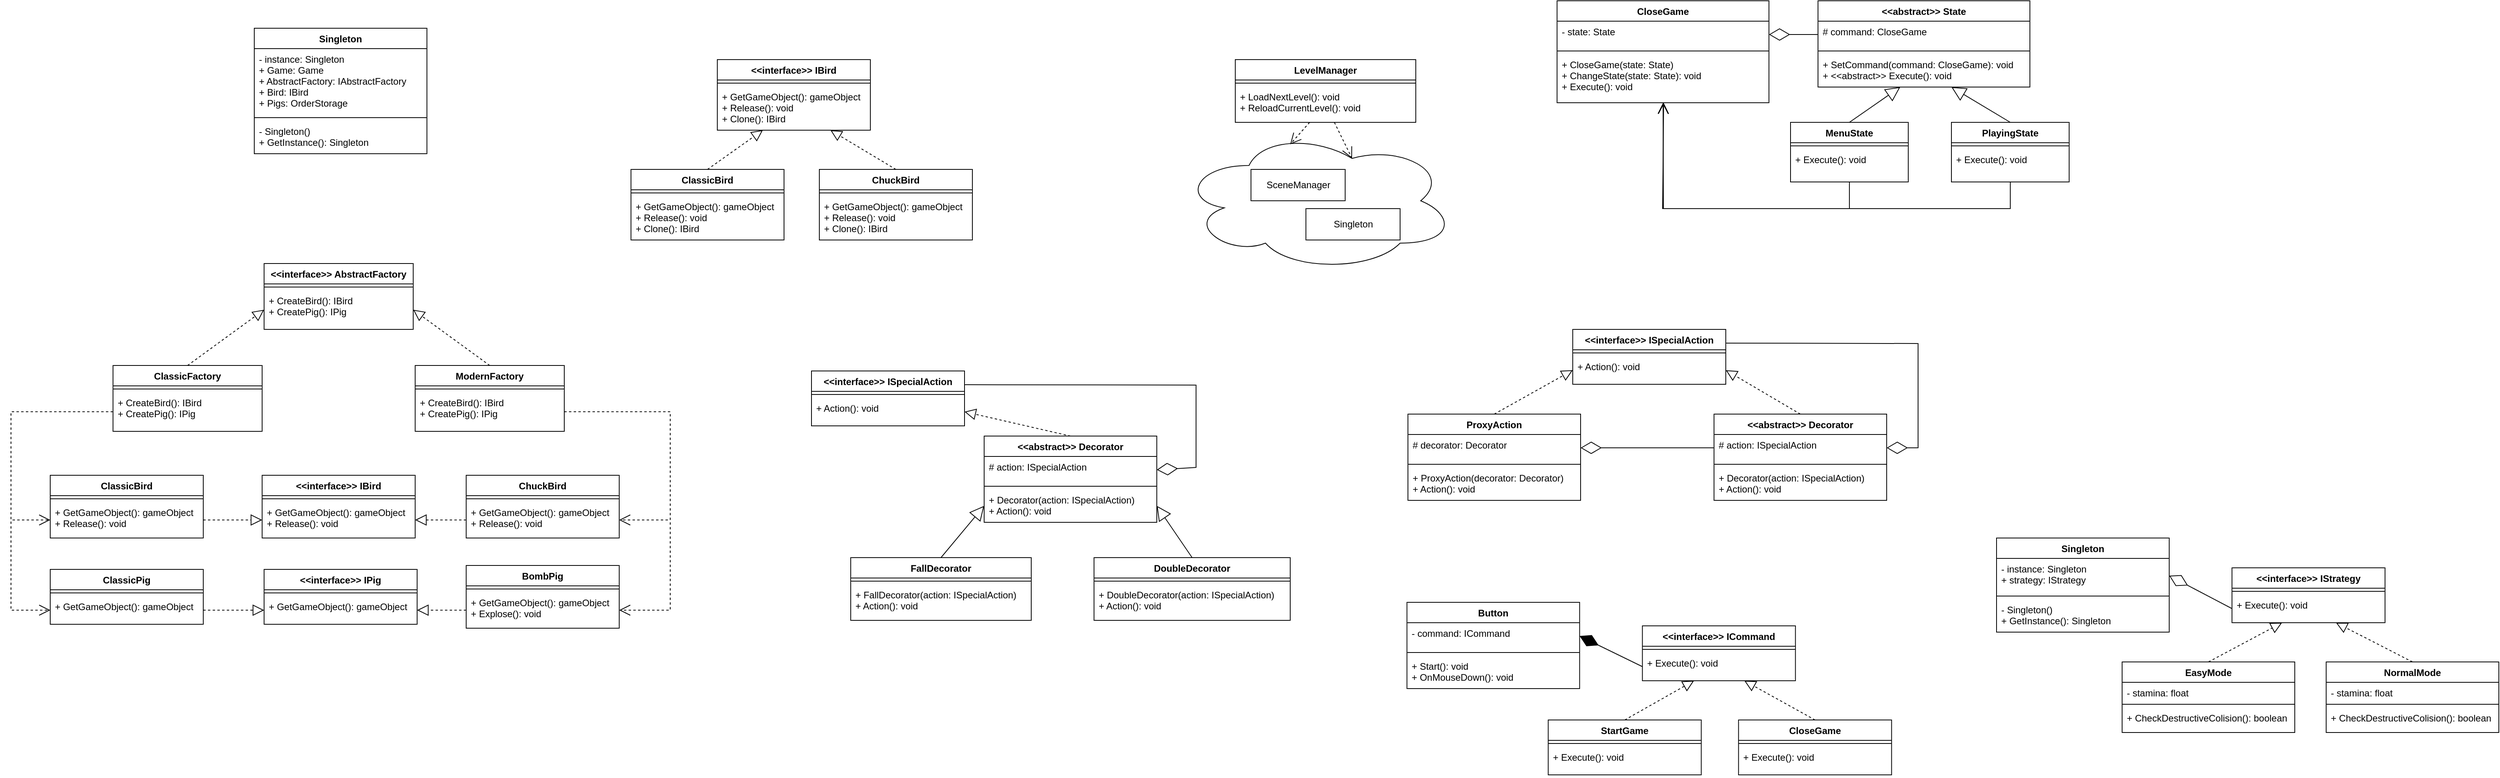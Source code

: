 <mxfile version="19.0.0" type="device"><diagram id="C5RBs43oDa-KdzZeNtuy" name="Page-1"><mxGraphModel dx="3195" dy="1368" grid="1" gridSize="10" guides="1" tooltips="1" connect="1" arrows="1" fold="1" page="1" pageScale="1" pageWidth="827" pageHeight="1169" math="0" shadow="0"><root><mxCell id="WIyWlLk6GJQsqaUBKTNV-0"/><mxCell id="WIyWlLk6GJQsqaUBKTNV-1" parent="WIyWlLk6GJQsqaUBKTNV-0"/><mxCell id="e4bwFc4hN6_mQSJtfJTB-5" value="" style="ellipse;shape=cloud;whiteSpace=wrap;html=1;" parent="WIyWlLk6GJQsqaUBKTNV-1" vertex="1"><mxGeometry x="1570" y="230" width="350" height="180" as="geometry"/></mxCell><mxCell id="VkGXVmBai1rgluY2hPTj-4" value="Singleton" style="swimlane;fontStyle=1;align=center;verticalAlign=top;childLayout=stackLayout;horizontal=1;startSize=26;horizontalStack=0;resizeParent=1;resizeParentMax=0;resizeLast=0;collapsible=1;marginBottom=0;" parent="WIyWlLk6GJQsqaUBKTNV-1" vertex="1"><mxGeometry x="390" y="100" width="220" height="160" as="geometry"/></mxCell><mxCell id="VkGXVmBai1rgluY2hPTj-5" value="- instance: Singleton&#10;+ Game: Game&#10;+ AbstractFactory: IAbstractFactory&#10;+ Bird: IBird&#10;+ Pigs: OrderStorage" style="text;strokeColor=none;fillColor=none;align=left;verticalAlign=top;spacingLeft=4;spacingRight=4;overflow=hidden;rotatable=0;points=[[0,0.5],[1,0.5]];portConstraint=eastwest;" parent="VkGXVmBai1rgluY2hPTj-4" vertex="1"><mxGeometry y="26" width="220" height="84" as="geometry"/></mxCell><mxCell id="VkGXVmBai1rgluY2hPTj-6" value="" style="line;strokeWidth=1;fillColor=none;align=left;verticalAlign=middle;spacingTop=-1;spacingLeft=3;spacingRight=3;rotatable=0;labelPosition=right;points=[];portConstraint=eastwest;" parent="VkGXVmBai1rgluY2hPTj-4" vertex="1"><mxGeometry y="110" width="220" height="8" as="geometry"/></mxCell><mxCell id="VkGXVmBai1rgluY2hPTj-7" value="- Singleton()&#10;+ GetInstance(): Singleton" style="text;strokeColor=none;fillColor=none;align=left;verticalAlign=top;spacingLeft=4;spacingRight=4;overflow=hidden;rotatable=0;points=[[0,0.5],[1,0.5]];portConstraint=eastwest;" parent="VkGXVmBai1rgluY2hPTj-4" vertex="1"><mxGeometry y="118" width="220" height="42" as="geometry"/></mxCell><mxCell id="VkGXVmBai1rgluY2hPTj-8" value="&lt;&lt;interface&gt;&gt; IBird" style="swimlane;fontStyle=1;align=center;verticalAlign=top;childLayout=stackLayout;horizontal=1;startSize=26;horizontalStack=0;resizeParent=1;resizeParentMax=0;resizeLast=0;collapsible=1;marginBottom=0;" parent="WIyWlLk6GJQsqaUBKTNV-1" vertex="1"><mxGeometry x="400" y="670" width="195" height="80" as="geometry"/></mxCell><mxCell id="VkGXVmBai1rgluY2hPTj-9" value="" style="line;strokeWidth=1;fillColor=none;align=left;verticalAlign=middle;spacingTop=-1;spacingLeft=3;spacingRight=3;rotatable=0;labelPosition=right;points=[];portConstraint=eastwest;" parent="VkGXVmBai1rgluY2hPTj-8" vertex="1"><mxGeometry y="26" width="195" height="8" as="geometry"/></mxCell><mxCell id="VkGXVmBai1rgluY2hPTj-10" value="+ GetGameObject(): gameObject&#10;+ Release(): void" style="text;strokeColor=none;fillColor=none;align=left;verticalAlign=top;spacingLeft=4;spacingRight=4;overflow=hidden;rotatable=0;points=[[0,0.5],[1,0.5]];portConstraint=eastwest;" parent="VkGXVmBai1rgluY2hPTj-8" vertex="1"><mxGeometry y="34" width="195" height="46" as="geometry"/></mxCell><mxCell id="VkGXVmBai1rgluY2hPTj-11" value="&lt;&lt;interface&gt;&gt; AbstractFactory" style="swimlane;fontStyle=1;align=center;verticalAlign=top;childLayout=stackLayout;horizontal=1;startSize=26;horizontalStack=0;resizeParent=1;resizeParentMax=0;resizeLast=0;collapsible=1;marginBottom=0;" parent="WIyWlLk6GJQsqaUBKTNV-1" vertex="1"><mxGeometry x="402.5" y="400" width="190" height="84" as="geometry"/></mxCell><mxCell id="VkGXVmBai1rgluY2hPTj-12" value="" style="line;strokeWidth=1;fillColor=none;align=left;verticalAlign=middle;spacingTop=-1;spacingLeft=3;spacingRight=3;rotatable=0;labelPosition=right;points=[];portConstraint=eastwest;" parent="VkGXVmBai1rgluY2hPTj-11" vertex="1"><mxGeometry y="26" width="190" height="8" as="geometry"/></mxCell><mxCell id="VkGXVmBai1rgluY2hPTj-13" value="+ CreateBird(): IBird&#10;+ CreatePig(): IPig" style="text;strokeColor=none;fillColor=none;align=left;verticalAlign=top;spacingLeft=4;spacingRight=4;overflow=hidden;rotatable=0;points=[[0,0.5],[1,0.5]];portConstraint=eastwest;" parent="VkGXVmBai1rgluY2hPTj-11" vertex="1"><mxGeometry y="34" width="190" height="50" as="geometry"/></mxCell><mxCell id="VkGXVmBai1rgluY2hPTj-14" value="ClassicFactory" style="swimlane;fontStyle=1;align=center;verticalAlign=top;childLayout=stackLayout;horizontal=1;startSize=26;horizontalStack=0;resizeParent=1;resizeParentMax=0;resizeLast=0;collapsible=1;marginBottom=0;" parent="WIyWlLk6GJQsqaUBKTNV-1" vertex="1"><mxGeometry x="210" y="530" width="190" height="84" as="geometry"/></mxCell><mxCell id="VkGXVmBai1rgluY2hPTj-15" value="" style="line;strokeWidth=1;fillColor=none;align=left;verticalAlign=middle;spacingTop=-1;spacingLeft=3;spacingRight=3;rotatable=0;labelPosition=right;points=[];portConstraint=eastwest;" parent="VkGXVmBai1rgluY2hPTj-14" vertex="1"><mxGeometry y="26" width="190" height="8" as="geometry"/></mxCell><mxCell id="VkGXVmBai1rgluY2hPTj-16" value="+ CreateBird(): IBird&#10;+ CreatePig(): IPig" style="text;strokeColor=none;fillColor=none;align=left;verticalAlign=top;spacingLeft=4;spacingRight=4;overflow=hidden;rotatable=0;points=[[0,0.5],[1,0.5]];portConstraint=eastwest;" parent="VkGXVmBai1rgluY2hPTj-14" vertex="1"><mxGeometry y="34" width="190" height="50" as="geometry"/></mxCell><mxCell id="VkGXVmBai1rgluY2hPTj-17" value="ModernFactory" style="swimlane;fontStyle=1;align=center;verticalAlign=top;childLayout=stackLayout;horizontal=1;startSize=26;horizontalStack=0;resizeParent=1;resizeParentMax=0;resizeLast=0;collapsible=1;marginBottom=0;" parent="WIyWlLk6GJQsqaUBKTNV-1" vertex="1"><mxGeometry x="595" y="530" width="190" height="84" as="geometry"/></mxCell><mxCell id="VkGXVmBai1rgluY2hPTj-18" value="" style="line;strokeWidth=1;fillColor=none;align=left;verticalAlign=middle;spacingTop=-1;spacingLeft=3;spacingRight=3;rotatable=0;labelPosition=right;points=[];portConstraint=eastwest;" parent="VkGXVmBai1rgluY2hPTj-17" vertex="1"><mxGeometry y="26" width="190" height="8" as="geometry"/></mxCell><mxCell id="VkGXVmBai1rgluY2hPTj-19" value="+ CreateBird(): IBird&#10;+ CreatePig(): IPig" style="text;strokeColor=none;fillColor=none;align=left;verticalAlign=top;spacingLeft=4;spacingRight=4;overflow=hidden;rotatable=0;points=[[0,0.5],[1,0.5]];portConstraint=eastwest;" parent="VkGXVmBai1rgluY2hPTj-17" vertex="1"><mxGeometry y="34" width="190" height="50" as="geometry"/></mxCell><mxCell id="VkGXVmBai1rgluY2hPTj-20" value="" style="endArrow=block;dashed=1;endFill=0;endSize=12;html=1;rounded=0;exitX=0.5;exitY=0;exitDx=0;exitDy=0;entryX=0;entryY=0.5;entryDx=0;entryDy=0;" parent="WIyWlLk6GJQsqaUBKTNV-1" source="VkGXVmBai1rgluY2hPTj-14" target="VkGXVmBai1rgluY2hPTj-13" edge="1"><mxGeometry width="160" relative="1" as="geometry"><mxPoint x="260" y="500" as="sourcePoint"/><mxPoint x="390" y="470" as="targetPoint"/></mxGeometry></mxCell><mxCell id="VkGXVmBai1rgluY2hPTj-21" value="" style="endArrow=block;dashed=1;endFill=0;endSize=12;html=1;rounded=0;exitX=0.5;exitY=0;exitDx=0;exitDy=0;entryX=1;entryY=0.5;entryDx=0;entryDy=0;" parent="WIyWlLk6GJQsqaUBKTNV-1" source="VkGXVmBai1rgluY2hPTj-17" target="VkGXVmBai1rgluY2hPTj-13" edge="1"><mxGeometry width="160" relative="1" as="geometry"><mxPoint x="595" y="491.0" as="sourcePoint"/><mxPoint x="610" y="450" as="targetPoint"/></mxGeometry></mxCell><mxCell id="VkGXVmBai1rgluY2hPTj-22" value="&lt;&lt;interface&gt;&gt; IPig" style="swimlane;fontStyle=1;align=center;verticalAlign=top;childLayout=stackLayout;horizontal=1;startSize=26;horizontalStack=0;resizeParent=1;resizeParentMax=0;resizeLast=0;collapsible=1;marginBottom=0;" parent="WIyWlLk6GJQsqaUBKTNV-1" vertex="1"><mxGeometry x="402.5" y="790" width="195" height="70" as="geometry"/></mxCell><mxCell id="VkGXVmBai1rgluY2hPTj-23" value="" style="line;strokeWidth=1;fillColor=none;align=left;verticalAlign=middle;spacingTop=-1;spacingLeft=3;spacingRight=3;rotatable=0;labelPosition=right;points=[];portConstraint=eastwest;" parent="VkGXVmBai1rgluY2hPTj-22" vertex="1"><mxGeometry y="26" width="195" height="8" as="geometry"/></mxCell><mxCell id="VkGXVmBai1rgluY2hPTj-24" value="+ GetGameObject(): gameObject" style="text;strokeColor=none;fillColor=none;align=left;verticalAlign=top;spacingLeft=4;spacingRight=4;overflow=hidden;rotatable=0;points=[[0,0.5],[1,0.5]];portConstraint=eastwest;" parent="VkGXVmBai1rgluY2hPTj-22" vertex="1"><mxGeometry y="34" width="195" height="36" as="geometry"/></mxCell><mxCell id="VkGXVmBai1rgluY2hPTj-25" value="ClassicBird" style="swimlane;fontStyle=1;align=center;verticalAlign=top;childLayout=stackLayout;horizontal=1;startSize=26;horizontalStack=0;resizeParent=1;resizeParentMax=0;resizeLast=0;collapsible=1;marginBottom=0;" parent="WIyWlLk6GJQsqaUBKTNV-1" vertex="1"><mxGeometry x="130" y="670" width="195" height="80" as="geometry"/></mxCell><mxCell id="VkGXVmBai1rgluY2hPTj-26" value="" style="line;strokeWidth=1;fillColor=none;align=left;verticalAlign=middle;spacingTop=-1;spacingLeft=3;spacingRight=3;rotatable=0;labelPosition=right;points=[];portConstraint=eastwest;" parent="VkGXVmBai1rgluY2hPTj-25" vertex="1"><mxGeometry y="26" width="195" height="8" as="geometry"/></mxCell><mxCell id="VkGXVmBai1rgluY2hPTj-27" value="+ GetGameObject(): gameObject&#10;+ Release(): void" style="text;strokeColor=none;fillColor=none;align=left;verticalAlign=top;spacingLeft=4;spacingRight=4;overflow=hidden;rotatable=0;points=[[0,0.5],[1,0.5]];portConstraint=eastwest;" parent="VkGXVmBai1rgluY2hPTj-25" vertex="1"><mxGeometry y="34" width="195" height="46" as="geometry"/></mxCell><mxCell id="VkGXVmBai1rgluY2hPTj-28" value="ChuckBird" style="swimlane;fontStyle=1;align=center;verticalAlign=top;childLayout=stackLayout;horizontal=1;startSize=26;horizontalStack=0;resizeParent=1;resizeParentMax=0;resizeLast=0;collapsible=1;marginBottom=0;" parent="WIyWlLk6GJQsqaUBKTNV-1" vertex="1"><mxGeometry x="660" y="670" width="195" height="80" as="geometry"/></mxCell><mxCell id="VkGXVmBai1rgluY2hPTj-29" value="" style="line;strokeWidth=1;fillColor=none;align=left;verticalAlign=middle;spacingTop=-1;spacingLeft=3;spacingRight=3;rotatable=0;labelPosition=right;points=[];portConstraint=eastwest;" parent="VkGXVmBai1rgluY2hPTj-28" vertex="1"><mxGeometry y="26" width="195" height="8" as="geometry"/></mxCell><mxCell id="VkGXVmBai1rgluY2hPTj-30" value="+ GetGameObject(): gameObject&#10;+ Release(): void" style="text;strokeColor=none;fillColor=none;align=left;verticalAlign=top;spacingLeft=4;spacingRight=4;overflow=hidden;rotatable=0;points=[[0,0.5],[1,0.5]];portConstraint=eastwest;" parent="VkGXVmBai1rgluY2hPTj-28" vertex="1"><mxGeometry y="34" width="195" height="46" as="geometry"/></mxCell><mxCell id="VkGXVmBai1rgluY2hPTj-31" value="" style="endArrow=block;dashed=1;endFill=0;endSize=12;html=1;rounded=0;exitX=1;exitY=0.5;exitDx=0;exitDy=0;entryX=0;entryY=0.5;entryDx=0;entryDy=0;" parent="WIyWlLk6GJQsqaUBKTNV-1" source="VkGXVmBai1rgluY2hPTj-27" target="VkGXVmBai1rgluY2hPTj-10" edge="1"><mxGeometry width="160" relative="1" as="geometry"><mxPoint x="240" y="850.5" as="sourcePoint"/><mxPoint x="337.5" y="779.5" as="targetPoint"/></mxGeometry></mxCell><mxCell id="VkGXVmBai1rgluY2hPTj-32" value="" style="endArrow=block;dashed=1;endFill=0;endSize=12;html=1;rounded=0;exitX=0;exitY=0.5;exitDx=0;exitDy=0;entryX=1;entryY=0.5;entryDx=0;entryDy=0;" parent="WIyWlLk6GJQsqaUBKTNV-1" source="VkGXVmBai1rgluY2hPTj-30" target="VkGXVmBai1rgluY2hPTj-10" edge="1"><mxGeometry width="160" relative="1" as="geometry"><mxPoint x="610" y="780" as="sourcePoint"/><mxPoint x="610" y="727" as="targetPoint"/></mxGeometry></mxCell><mxCell id="VkGXVmBai1rgluY2hPTj-33" value="ClassicPig" style="swimlane;fontStyle=1;align=center;verticalAlign=top;childLayout=stackLayout;horizontal=1;startSize=26;horizontalStack=0;resizeParent=1;resizeParentMax=0;resizeLast=0;collapsible=1;marginBottom=0;" parent="WIyWlLk6GJQsqaUBKTNV-1" vertex="1"><mxGeometry x="130" y="790" width="195" height="70" as="geometry"/></mxCell><mxCell id="VkGXVmBai1rgluY2hPTj-34" value="" style="line;strokeWidth=1;fillColor=none;align=left;verticalAlign=middle;spacingTop=-1;spacingLeft=3;spacingRight=3;rotatable=0;labelPosition=right;points=[];portConstraint=eastwest;" parent="VkGXVmBai1rgluY2hPTj-33" vertex="1"><mxGeometry y="26" width="195" height="8" as="geometry"/></mxCell><mxCell id="VkGXVmBai1rgluY2hPTj-35" value="+ GetGameObject(): gameObject" style="text;strokeColor=none;fillColor=none;align=left;verticalAlign=top;spacingLeft=4;spacingRight=4;overflow=hidden;rotatable=0;points=[[0,0.5],[1,0.5]];portConstraint=eastwest;" parent="VkGXVmBai1rgluY2hPTj-33" vertex="1"><mxGeometry y="34" width="195" height="36" as="geometry"/></mxCell><mxCell id="VkGXVmBai1rgluY2hPTj-36" value="" style="endArrow=block;dashed=1;endFill=0;endSize=12;html=1;rounded=0;exitX=1;exitY=0.5;exitDx=0;exitDy=0;entryX=0;entryY=0.5;entryDx=0;entryDy=0;" parent="WIyWlLk6GJQsqaUBKTNV-1" source="VkGXVmBai1rgluY2hPTj-35" target="VkGXVmBai1rgluY2hPTj-24" edge="1"><mxGeometry width="160" relative="1" as="geometry"><mxPoint x="242.5" y="960.5" as="sourcePoint"/><mxPoint x="370" y="860" as="targetPoint"/></mxGeometry></mxCell><mxCell id="VkGXVmBai1rgluY2hPTj-37" value="BombPig" style="swimlane;fontStyle=1;align=center;verticalAlign=top;childLayout=stackLayout;horizontal=1;startSize=26;horizontalStack=0;resizeParent=1;resizeParentMax=0;resizeLast=0;collapsible=1;marginBottom=0;" parent="WIyWlLk6GJQsqaUBKTNV-1" vertex="1"><mxGeometry x="660" y="785" width="195" height="80" as="geometry"/></mxCell><mxCell id="VkGXVmBai1rgluY2hPTj-38" value="" style="line;strokeWidth=1;fillColor=none;align=left;verticalAlign=middle;spacingTop=-1;spacingLeft=3;spacingRight=3;rotatable=0;labelPosition=right;points=[];portConstraint=eastwest;" parent="VkGXVmBai1rgluY2hPTj-37" vertex="1"><mxGeometry y="26" width="195" height="8" as="geometry"/></mxCell><mxCell id="VkGXVmBai1rgluY2hPTj-39" value="+ GetGameObject(): gameObject&#10;+ Explose(): void" style="text;strokeColor=none;fillColor=none;align=left;verticalAlign=top;spacingLeft=4;spacingRight=4;overflow=hidden;rotatable=0;points=[[0,0.5],[1,0.5]];portConstraint=eastwest;" parent="VkGXVmBai1rgluY2hPTj-37" vertex="1"><mxGeometry y="34" width="195" height="46" as="geometry"/></mxCell><mxCell id="VkGXVmBai1rgluY2hPTj-40" value="" style="endArrow=block;dashed=1;endFill=0;endSize=12;html=1;rounded=0;exitX=0;exitY=0.5;exitDx=0;exitDy=0;entryX=1;entryY=0.5;entryDx=0;entryDy=0;" parent="WIyWlLk6GJQsqaUBKTNV-1" source="VkGXVmBai1rgluY2hPTj-39" target="VkGXVmBai1rgluY2hPTj-24" edge="1"><mxGeometry width="160" relative="1" as="geometry"><mxPoint x="612.5" y="890" as="sourcePoint"/><mxPoint x="620" y="860" as="targetPoint"/></mxGeometry></mxCell><mxCell id="VkGXVmBai1rgluY2hPTj-42" value="" style="endArrow=open;endSize=12;dashed=1;html=1;rounded=0;exitX=0;exitY=0.5;exitDx=0;exitDy=0;entryX=0;entryY=0.5;entryDx=0;entryDy=0;" parent="WIyWlLk6GJQsqaUBKTNV-1" source="VkGXVmBai1rgluY2hPTj-16" target="VkGXVmBai1rgluY2hPTj-27" edge="1"><mxGeometry width="160" relative="1" as="geometry"><mxPoint x="110" y="550" as="sourcePoint"/><mxPoint x="80" y="700" as="targetPoint"/><Array as="points"><mxPoint x="80" y="589"/><mxPoint x="80" y="727"/></Array></mxGeometry></mxCell><mxCell id="VkGXVmBai1rgluY2hPTj-47" value="" style="endArrow=open;endSize=12;dashed=1;html=1;rounded=0;exitX=0;exitY=0.5;exitDx=0;exitDy=0;entryX=0;entryY=0.5;entryDx=0;entryDy=0;" parent="WIyWlLk6GJQsqaUBKTNV-1" source="VkGXVmBai1rgluY2hPTj-16" target="VkGXVmBai1rgluY2hPTj-35" edge="1"><mxGeometry width="160" relative="1" as="geometry"><mxPoint x="180" y="580" as="sourcePoint"/><mxPoint x="100" y="718" as="targetPoint"/><Array as="points"><mxPoint x="80" y="589"/><mxPoint x="80" y="842"/></Array></mxGeometry></mxCell><mxCell id="VkGXVmBai1rgluY2hPTj-48" value="" style="endArrow=open;endSize=12;dashed=1;html=1;rounded=0;entryX=1;entryY=0.5;entryDx=0;entryDy=0;exitX=1;exitY=0.5;exitDx=0;exitDy=0;" parent="WIyWlLk6GJQsqaUBKTNV-1" source="VkGXVmBai1rgluY2hPTj-19" target="VkGXVmBai1rgluY2hPTj-30" edge="1"><mxGeometry width="160" relative="1" as="geometry"><mxPoint x="820" y="600" as="sourcePoint"/><mxPoint x="980" y="688" as="targetPoint"/><Array as="points"><mxPoint x="920" y="589"/><mxPoint x="920" y="727"/></Array></mxGeometry></mxCell><mxCell id="VkGXVmBai1rgluY2hPTj-49" value="" style="endArrow=open;endSize=12;dashed=1;html=1;rounded=0;exitX=1;exitY=0.5;exitDx=0;exitDy=0;entryX=1;entryY=0.5;entryDx=0;entryDy=0;" parent="WIyWlLk6GJQsqaUBKTNV-1" source="VkGXVmBai1rgluY2hPTj-19" target="VkGXVmBai1rgluY2hPTj-39" edge="1"><mxGeometry width="160" relative="1" as="geometry"><mxPoint x="1060" y="550" as="sourcePoint"/><mxPoint x="980" y="803" as="targetPoint"/><Array as="points"><mxPoint x="920" y="589"/><mxPoint x="920" y="842"/></Array></mxGeometry></mxCell><mxCell id="VkGXVmBai1rgluY2hPTj-54" value="&lt;&lt;interface&gt;&gt; IBird" style="swimlane;fontStyle=1;align=center;verticalAlign=top;childLayout=stackLayout;horizontal=1;startSize=26;horizontalStack=0;resizeParent=1;resizeParentMax=0;resizeLast=0;collapsible=1;marginBottom=0;" parent="WIyWlLk6GJQsqaUBKTNV-1" vertex="1"><mxGeometry x="980" y="140" width="195" height="90" as="geometry"/></mxCell><mxCell id="VkGXVmBai1rgluY2hPTj-55" value="" style="line;strokeWidth=1;fillColor=none;align=left;verticalAlign=middle;spacingTop=-1;spacingLeft=3;spacingRight=3;rotatable=0;labelPosition=right;points=[];portConstraint=eastwest;" parent="VkGXVmBai1rgluY2hPTj-54" vertex="1"><mxGeometry y="26" width="195" height="8" as="geometry"/></mxCell><mxCell id="VkGXVmBai1rgluY2hPTj-56" value="+ GetGameObject(): gameObject&#10;+ Release(): void&#10;+ Clone(): IBird" style="text;strokeColor=none;fillColor=none;align=left;verticalAlign=top;spacingLeft=4;spacingRight=4;overflow=hidden;rotatable=0;points=[[0,0.5],[1,0.5]];portConstraint=eastwest;" parent="VkGXVmBai1rgluY2hPTj-54" vertex="1"><mxGeometry y="34" width="195" height="56" as="geometry"/></mxCell><mxCell id="VkGXVmBai1rgluY2hPTj-57" value="ClassicBird" style="swimlane;fontStyle=1;align=center;verticalAlign=top;childLayout=stackLayout;horizontal=1;startSize=26;horizontalStack=0;resizeParent=1;resizeParentMax=0;resizeLast=0;collapsible=1;marginBottom=0;" parent="WIyWlLk6GJQsqaUBKTNV-1" vertex="1"><mxGeometry x="870" y="280" width="195" height="90" as="geometry"/></mxCell><mxCell id="VkGXVmBai1rgluY2hPTj-58" value="" style="line;strokeWidth=1;fillColor=none;align=left;verticalAlign=middle;spacingTop=-1;spacingLeft=3;spacingRight=3;rotatable=0;labelPosition=right;points=[];portConstraint=eastwest;" parent="VkGXVmBai1rgluY2hPTj-57" vertex="1"><mxGeometry y="26" width="195" height="8" as="geometry"/></mxCell><mxCell id="VkGXVmBai1rgluY2hPTj-59" value="+ GetGameObject(): gameObject&#10;+ Release(): void&#10;+ Clone(): IBird" style="text;strokeColor=none;fillColor=none;align=left;verticalAlign=top;spacingLeft=4;spacingRight=4;overflow=hidden;rotatable=0;points=[[0,0.5],[1,0.5]];portConstraint=eastwest;" parent="VkGXVmBai1rgluY2hPTj-57" vertex="1"><mxGeometry y="34" width="195" height="56" as="geometry"/></mxCell><mxCell id="VkGXVmBai1rgluY2hPTj-60" value="ChuckBird" style="swimlane;fontStyle=1;align=center;verticalAlign=top;childLayout=stackLayout;horizontal=1;startSize=26;horizontalStack=0;resizeParent=1;resizeParentMax=0;resizeLast=0;collapsible=1;marginBottom=0;" parent="WIyWlLk6GJQsqaUBKTNV-1" vertex="1"><mxGeometry x="1110" y="280" width="195" height="90" as="geometry"><mxRectangle x="1110" y="280" width="90" height="26" as="alternateBounds"/></mxGeometry></mxCell><mxCell id="VkGXVmBai1rgluY2hPTj-61" value="" style="line;strokeWidth=1;fillColor=none;align=left;verticalAlign=middle;spacingTop=-1;spacingLeft=3;spacingRight=3;rotatable=0;labelPosition=right;points=[];portConstraint=eastwest;" parent="VkGXVmBai1rgluY2hPTj-60" vertex="1"><mxGeometry y="26" width="195" height="8" as="geometry"/></mxCell><mxCell id="VkGXVmBai1rgluY2hPTj-62" value="+ GetGameObject(): gameObject&#10;+ Release(): void&#10;+ Clone(): IBird" style="text;strokeColor=none;fillColor=none;align=left;verticalAlign=top;spacingLeft=4;spacingRight=4;overflow=hidden;rotatable=0;points=[[0,0.5],[1,0.5]];portConstraint=eastwest;" parent="VkGXVmBai1rgluY2hPTj-60" vertex="1"><mxGeometry y="34" width="195" height="56" as="geometry"/></mxCell><mxCell id="VkGXVmBai1rgluY2hPTj-63" value="" style="endArrow=block;dashed=1;endFill=0;endSize=12;html=1;rounded=0;exitX=0.5;exitY=0;exitDx=0;exitDy=0;" parent="WIyWlLk6GJQsqaUBKTNV-1" source="VkGXVmBai1rgluY2hPTj-57" target="VkGXVmBai1rgluY2hPTj-56" edge="1"><mxGeometry width="160" relative="1" as="geometry"><mxPoint x="890" y="210" as="sourcePoint"/><mxPoint x="965" y="210" as="targetPoint"/></mxGeometry></mxCell><mxCell id="VkGXVmBai1rgluY2hPTj-64" value="" style="endArrow=block;dashed=1;endFill=0;endSize=12;html=1;rounded=0;exitX=0.5;exitY=0;exitDx=0;exitDy=0;" parent="WIyWlLk6GJQsqaUBKTNV-1" source="VkGXVmBai1rgluY2hPTj-60" target="VkGXVmBai1rgluY2hPTj-56" edge="1"><mxGeometry width="160" relative="1" as="geometry"><mxPoint x="977.5" y="290" as="sourcePoint"/><mxPoint x="1048.013" y="240" as="targetPoint"/></mxGeometry></mxCell><mxCell id="u2kGMk0wIbg9jxE4iEu6-6" value="&lt;&lt;abstract&gt;&gt; Decorator" style="swimlane;fontStyle=1;align=center;verticalAlign=top;childLayout=stackLayout;horizontal=1;startSize=26;horizontalStack=0;resizeParent=1;resizeParentMax=0;resizeLast=0;collapsible=1;marginBottom=0;" parent="WIyWlLk6GJQsqaUBKTNV-1" vertex="1"><mxGeometry x="1320" y="620" width="220" height="110" as="geometry"/></mxCell><mxCell id="u2kGMk0wIbg9jxE4iEu6-7" value="# action: ISpecialAction" style="text;strokeColor=none;fillColor=none;align=left;verticalAlign=top;spacingLeft=4;spacingRight=4;overflow=hidden;rotatable=0;points=[[0,0.5],[1,0.5]];portConstraint=eastwest;" parent="u2kGMk0wIbg9jxE4iEu6-6" vertex="1"><mxGeometry y="26" width="220" height="34" as="geometry"/></mxCell><mxCell id="u2kGMk0wIbg9jxE4iEu6-8" value="" style="line;strokeWidth=1;fillColor=none;align=left;verticalAlign=middle;spacingTop=-1;spacingLeft=3;spacingRight=3;rotatable=0;labelPosition=right;points=[];portConstraint=eastwest;" parent="u2kGMk0wIbg9jxE4iEu6-6" vertex="1"><mxGeometry y="60" width="220" height="8" as="geometry"/></mxCell><mxCell id="u2kGMk0wIbg9jxE4iEu6-9" value="+ Decorator(action: ISpecialAction)&#10;+ Action(): void" style="text;strokeColor=none;fillColor=none;align=left;verticalAlign=top;spacingLeft=4;spacingRight=4;overflow=hidden;rotatable=0;points=[[0,0.5],[1,0.5]];portConstraint=eastwest;" parent="u2kGMk0wIbg9jxE4iEu6-6" vertex="1"><mxGeometry y="68" width="220" height="42" as="geometry"/></mxCell><mxCell id="u2kGMk0wIbg9jxE4iEu6-10" value="&lt;&lt;interface&gt;&gt; ISpecialAction" style="swimlane;fontStyle=1;align=center;verticalAlign=top;childLayout=stackLayout;horizontal=1;startSize=26;horizontalStack=0;resizeParent=1;resizeParentMax=0;resizeLast=0;collapsible=1;marginBottom=0;" parent="WIyWlLk6GJQsqaUBKTNV-1" vertex="1"><mxGeometry x="1100" y="537" width="195" height="70" as="geometry"/></mxCell><mxCell id="u2kGMk0wIbg9jxE4iEu6-11" value="" style="line;strokeWidth=1;fillColor=none;align=left;verticalAlign=middle;spacingTop=-1;spacingLeft=3;spacingRight=3;rotatable=0;labelPosition=right;points=[];portConstraint=eastwest;" parent="u2kGMk0wIbg9jxE4iEu6-10" vertex="1"><mxGeometry y="26" width="195" height="8" as="geometry"/></mxCell><mxCell id="u2kGMk0wIbg9jxE4iEu6-12" value="+ Action(): void" style="text;strokeColor=none;fillColor=none;align=left;verticalAlign=top;spacingLeft=4;spacingRight=4;overflow=hidden;rotatable=0;points=[[0,0.5],[1,0.5]];portConstraint=eastwest;" parent="u2kGMk0wIbg9jxE4iEu6-10" vertex="1"><mxGeometry y="34" width="195" height="36" as="geometry"/></mxCell><mxCell id="u2kGMk0wIbg9jxE4iEu6-13" value="" style="endArrow=block;dashed=1;endFill=0;endSize=12;html=1;rounded=0;exitX=0.5;exitY=0;exitDx=0;exitDy=0;entryX=1;entryY=0.5;entryDx=0;entryDy=0;" parent="WIyWlLk6GJQsqaUBKTNV-1" source="u2kGMk0wIbg9jxE4iEu6-6" target="u2kGMk0wIbg9jxE4iEu6-12" edge="1"><mxGeometry width="160" relative="1" as="geometry"><mxPoint x="1320" y="484" as="sourcePoint"/><mxPoint x="1390.513" y="434" as="targetPoint"/></mxGeometry></mxCell><mxCell id="u2kGMk0wIbg9jxE4iEu6-14" value="" style="endArrow=diamondThin;endFill=0;endSize=24;html=1;rounded=0;exitX=1;exitY=0.25;exitDx=0;exitDy=0;entryX=1;entryY=0.5;entryDx=0;entryDy=0;" parent="WIyWlLk6GJQsqaUBKTNV-1" source="u2kGMk0wIbg9jxE4iEu6-10" target="u2kGMk0wIbg9jxE4iEu6-7" edge="1"><mxGeometry width="160" relative="1" as="geometry"><mxPoint x="1160" y="750" as="sourcePoint"/><mxPoint x="1580" y="575" as="targetPoint"/><Array as="points"><mxPoint x="1590" y="555"/><mxPoint x="1590" y="660"/></Array></mxGeometry></mxCell><mxCell id="u2kGMk0wIbg9jxE4iEu6-19" value="FallDecorator" style="swimlane;fontStyle=1;align=center;verticalAlign=top;childLayout=stackLayout;horizontal=1;startSize=26;horizontalStack=0;resizeParent=1;resizeParentMax=0;resizeLast=0;collapsible=1;marginBottom=0;" parent="WIyWlLk6GJQsqaUBKTNV-1" vertex="1"><mxGeometry x="1150" y="775" width="230" height="80" as="geometry"/></mxCell><mxCell id="u2kGMk0wIbg9jxE4iEu6-20" value="" style="line;strokeWidth=1;fillColor=none;align=left;verticalAlign=middle;spacingTop=-1;spacingLeft=3;spacingRight=3;rotatable=0;labelPosition=right;points=[];portConstraint=eastwest;" parent="u2kGMk0wIbg9jxE4iEu6-19" vertex="1"><mxGeometry y="26" width="230" height="8" as="geometry"/></mxCell><mxCell id="u2kGMk0wIbg9jxE4iEu6-21" value="+ FallDecorator(action: ISpecialAction)&#10;+ Action(): void" style="text;strokeColor=none;fillColor=none;align=left;verticalAlign=top;spacingLeft=4;spacingRight=4;overflow=hidden;rotatable=0;points=[[0,0.5],[1,0.5]];portConstraint=eastwest;" parent="u2kGMk0wIbg9jxE4iEu6-19" vertex="1"><mxGeometry y="34" width="230" height="46" as="geometry"/></mxCell><mxCell id="u2kGMk0wIbg9jxE4iEu6-22" value="DoubleDecorator" style="swimlane;fontStyle=1;align=center;verticalAlign=top;childLayout=stackLayout;horizontal=1;startSize=26;horizontalStack=0;resizeParent=1;resizeParentMax=0;resizeLast=0;collapsible=1;marginBottom=0;" parent="WIyWlLk6GJQsqaUBKTNV-1" vertex="1"><mxGeometry x="1460" y="775" width="250" height="80" as="geometry"/></mxCell><mxCell id="u2kGMk0wIbg9jxE4iEu6-23" value="" style="line;strokeWidth=1;fillColor=none;align=left;verticalAlign=middle;spacingTop=-1;spacingLeft=3;spacingRight=3;rotatable=0;labelPosition=right;points=[];portConstraint=eastwest;" parent="u2kGMk0wIbg9jxE4iEu6-22" vertex="1"><mxGeometry y="26" width="250" height="8" as="geometry"/></mxCell><mxCell id="u2kGMk0wIbg9jxE4iEu6-24" value="+ DoubleDecorator(action: ISpecialAction)&#10;+ Action(): void" style="text;strokeColor=none;fillColor=none;align=left;verticalAlign=top;spacingLeft=4;spacingRight=4;overflow=hidden;rotatable=0;points=[[0,0.5],[1,0.5]];portConstraint=eastwest;" parent="u2kGMk0wIbg9jxE4iEu6-22" vertex="1"><mxGeometry y="34" width="250" height="46" as="geometry"/></mxCell><mxCell id="u2kGMk0wIbg9jxE4iEu6-25" value="" style="endArrow=block;endSize=16;endFill=0;html=1;rounded=0;entryX=0;entryY=0.5;entryDx=0;entryDy=0;exitX=0.5;exitY=0;exitDx=0;exitDy=0;" parent="WIyWlLk6GJQsqaUBKTNV-1" source="u2kGMk0wIbg9jxE4iEu6-19" target="u2kGMk0wIbg9jxE4iEu6-9" edge="1"><mxGeometry width="160" relative="1" as="geometry"><mxPoint x="1030" y="910" as="sourcePoint"/><mxPoint x="1190" y="910" as="targetPoint"/></mxGeometry></mxCell><mxCell id="u2kGMk0wIbg9jxE4iEu6-26" value="" style="endArrow=block;endSize=16;endFill=0;html=1;rounded=0;entryX=1;entryY=0.5;entryDx=0;entryDy=0;exitX=0.5;exitY=0;exitDx=0;exitDy=0;" parent="WIyWlLk6GJQsqaUBKTNV-1" source="u2kGMk0wIbg9jxE4iEu6-22" target="u2kGMk0wIbg9jxE4iEu6-9" edge="1"><mxGeometry width="160" relative="1" as="geometry"><mxPoint x="1640" y="736" as="sourcePoint"/><mxPoint x="1695" y="670.0" as="targetPoint"/></mxGeometry></mxCell><mxCell id="e4bwFc4hN6_mQSJtfJTB-0" value="LevelManager" style="swimlane;fontStyle=1;align=center;verticalAlign=top;childLayout=stackLayout;horizontal=1;startSize=26;horizontalStack=0;resizeParent=1;resizeParentMax=0;resizeLast=0;collapsible=1;marginBottom=0;" parent="WIyWlLk6GJQsqaUBKTNV-1" vertex="1"><mxGeometry x="1640" y="140" width="230" height="80" as="geometry"/></mxCell><mxCell id="e4bwFc4hN6_mQSJtfJTB-1" value="" style="line;strokeWidth=1;fillColor=none;align=left;verticalAlign=middle;spacingTop=-1;spacingLeft=3;spacingRight=3;rotatable=0;labelPosition=right;points=[];portConstraint=eastwest;" parent="e4bwFc4hN6_mQSJtfJTB-0" vertex="1"><mxGeometry y="26" width="230" height="8" as="geometry"/></mxCell><mxCell id="e4bwFc4hN6_mQSJtfJTB-2" value="+ LoadNextLevel(): void&#10;+ ReloadCurrentLevel(): void" style="text;strokeColor=none;fillColor=none;align=left;verticalAlign=top;spacingLeft=4;spacingRight=4;overflow=hidden;rotatable=0;points=[[0,0.5],[1,0.5]];portConstraint=eastwest;" parent="e4bwFc4hN6_mQSJtfJTB-0" vertex="1"><mxGeometry y="34" width="230" height="46" as="geometry"/></mxCell><mxCell id="e4bwFc4hN6_mQSJtfJTB-3" value="SceneManager" style="html=1;" parent="WIyWlLk6GJQsqaUBKTNV-1" vertex="1"><mxGeometry x="1660" y="280" width="120" height="40" as="geometry"/></mxCell><mxCell id="e4bwFc4hN6_mQSJtfJTB-4" value="Singleton" style="html=1;rotation=0;" parent="WIyWlLk6GJQsqaUBKTNV-1" vertex="1"><mxGeometry x="1730" y="330" width="120" height="40" as="geometry"/></mxCell><mxCell id="e4bwFc4hN6_mQSJtfJTB-6" value="" style="endArrow=open;endSize=12;dashed=1;html=1;rounded=0;entryX=0.4;entryY=0.1;entryDx=0;entryDy=0;entryPerimeter=0;" parent="WIyWlLk6GJQsqaUBKTNV-1" source="e4bwFc4hN6_mQSJtfJTB-2" target="e4bwFc4hN6_mQSJtfJTB-5" edge="1"><mxGeometry width="160" relative="1" as="geometry"><mxPoint x="1430" y="410" as="sourcePoint"/><mxPoint x="1590" y="410" as="targetPoint"/></mxGeometry></mxCell><mxCell id="e4bwFc4hN6_mQSJtfJTB-7" value="" style="endArrow=open;endSize=12;dashed=1;html=1;rounded=0;entryX=0.625;entryY=0.2;entryDx=0;entryDy=0;entryPerimeter=0;" parent="WIyWlLk6GJQsqaUBKTNV-1" source="e4bwFc4hN6_mQSJtfJTB-2" target="e4bwFc4hN6_mQSJtfJTB-5" edge="1"><mxGeometry width="160" relative="1" as="geometry"><mxPoint x="1744.706" y="230.0" as="sourcePoint"/><mxPoint x="1720" y="258" as="targetPoint"/></mxGeometry></mxCell><mxCell id="dkfl_Ak5BwkwBsjBsOzJ-1" value="&lt;&lt;abstract&gt;&gt; Decorator" style="swimlane;fontStyle=1;align=center;verticalAlign=top;childLayout=stackLayout;horizontal=1;startSize=26;horizontalStack=0;resizeParent=1;resizeParentMax=0;resizeLast=0;collapsible=1;marginBottom=0;" parent="WIyWlLk6GJQsqaUBKTNV-1" vertex="1"><mxGeometry x="2250" y="592" width="220" height="110" as="geometry"/></mxCell><mxCell id="dkfl_Ak5BwkwBsjBsOzJ-2" value="# action: ISpecialAction" style="text;strokeColor=none;fillColor=none;align=left;verticalAlign=top;spacingLeft=4;spacingRight=4;overflow=hidden;rotatable=0;points=[[0,0.5],[1,0.5]];portConstraint=eastwest;" parent="dkfl_Ak5BwkwBsjBsOzJ-1" vertex="1"><mxGeometry y="26" width="220" height="34" as="geometry"/></mxCell><mxCell id="dkfl_Ak5BwkwBsjBsOzJ-3" value="" style="line;strokeWidth=1;fillColor=none;align=left;verticalAlign=middle;spacingTop=-1;spacingLeft=3;spacingRight=3;rotatable=0;labelPosition=right;points=[];portConstraint=eastwest;" parent="dkfl_Ak5BwkwBsjBsOzJ-1" vertex="1"><mxGeometry y="60" width="220" height="8" as="geometry"/></mxCell><mxCell id="dkfl_Ak5BwkwBsjBsOzJ-4" value="+ Decorator(action: ISpecialAction)&#10;+ Action(): void" style="text;strokeColor=none;fillColor=none;align=left;verticalAlign=top;spacingLeft=4;spacingRight=4;overflow=hidden;rotatable=0;points=[[0,0.5],[1,0.5]];portConstraint=eastwest;" parent="dkfl_Ak5BwkwBsjBsOzJ-1" vertex="1"><mxGeometry y="68" width="220" height="42" as="geometry"/></mxCell><mxCell id="dkfl_Ak5BwkwBsjBsOzJ-5" value="&lt;&lt;interface&gt;&gt; ISpecialAction" style="swimlane;fontStyle=1;align=center;verticalAlign=top;childLayout=stackLayout;horizontal=1;startSize=26;horizontalStack=0;resizeParent=1;resizeParentMax=0;resizeLast=0;collapsible=1;marginBottom=0;" parent="WIyWlLk6GJQsqaUBKTNV-1" vertex="1"><mxGeometry x="2070" y="484" width="195" height="70" as="geometry"/></mxCell><mxCell id="dkfl_Ak5BwkwBsjBsOzJ-6" value="" style="line;strokeWidth=1;fillColor=none;align=left;verticalAlign=middle;spacingTop=-1;spacingLeft=3;spacingRight=3;rotatable=0;labelPosition=right;points=[];portConstraint=eastwest;" parent="dkfl_Ak5BwkwBsjBsOzJ-5" vertex="1"><mxGeometry y="26" width="195" height="8" as="geometry"/></mxCell><mxCell id="dkfl_Ak5BwkwBsjBsOzJ-7" value="+ Action(): void" style="text;strokeColor=none;fillColor=none;align=left;verticalAlign=top;spacingLeft=4;spacingRight=4;overflow=hidden;rotatable=0;points=[[0,0.5],[1,0.5]];portConstraint=eastwest;" parent="dkfl_Ak5BwkwBsjBsOzJ-5" vertex="1"><mxGeometry y="34" width="195" height="36" as="geometry"/></mxCell><mxCell id="dkfl_Ak5BwkwBsjBsOzJ-8" value="" style="endArrow=block;dashed=1;endFill=0;endSize=12;html=1;rounded=0;exitX=0.5;exitY=0;exitDx=0;exitDy=0;entryX=1;entryY=0.5;entryDx=0;entryDy=0;" parent="WIyWlLk6GJQsqaUBKTNV-1" source="dkfl_Ak5BwkwBsjBsOzJ-1" target="dkfl_Ak5BwkwBsjBsOzJ-7" edge="1"><mxGeometry width="160" relative="1" as="geometry"><mxPoint x="2290" y="431" as="sourcePoint"/><mxPoint x="2360.513" y="381" as="targetPoint"/></mxGeometry></mxCell><mxCell id="dkfl_Ak5BwkwBsjBsOzJ-9" value="" style="endArrow=diamondThin;endFill=0;endSize=24;html=1;rounded=0;exitX=1;exitY=0.25;exitDx=0;exitDy=0;entryX=1;entryY=0.5;entryDx=0;entryDy=0;" parent="WIyWlLk6GJQsqaUBKTNV-1" source="dkfl_Ak5BwkwBsjBsOzJ-5" target="dkfl_Ak5BwkwBsjBsOzJ-2" edge="1"><mxGeometry width="160" relative="1" as="geometry"><mxPoint x="2130" y="697" as="sourcePoint"/><mxPoint x="2550" y="522" as="targetPoint"/><Array as="points"><mxPoint x="2510" y="502"/><mxPoint x="2510" y="635"/></Array></mxGeometry></mxCell><mxCell id="dkfl_Ak5BwkwBsjBsOzJ-18" value="ProxyAction" style="swimlane;fontStyle=1;align=center;verticalAlign=top;childLayout=stackLayout;horizontal=1;startSize=26;horizontalStack=0;resizeParent=1;resizeParentMax=0;resizeLast=0;collapsible=1;marginBottom=0;" parent="WIyWlLk6GJQsqaUBKTNV-1" vertex="1"><mxGeometry x="1860" y="592" width="220" height="110" as="geometry"/></mxCell><mxCell id="dkfl_Ak5BwkwBsjBsOzJ-19" value="# decorator: Decorator" style="text;strokeColor=none;fillColor=none;align=left;verticalAlign=top;spacingLeft=4;spacingRight=4;overflow=hidden;rotatable=0;points=[[0,0.5],[1,0.5]];portConstraint=eastwest;" parent="dkfl_Ak5BwkwBsjBsOzJ-18" vertex="1"><mxGeometry y="26" width="220" height="34" as="geometry"/></mxCell><mxCell id="dkfl_Ak5BwkwBsjBsOzJ-20" value="" style="line;strokeWidth=1;fillColor=none;align=left;verticalAlign=middle;spacingTop=-1;spacingLeft=3;spacingRight=3;rotatable=0;labelPosition=right;points=[];portConstraint=eastwest;" parent="dkfl_Ak5BwkwBsjBsOzJ-18" vertex="1"><mxGeometry y="60" width="220" height="8" as="geometry"/></mxCell><mxCell id="dkfl_Ak5BwkwBsjBsOzJ-21" value="+ ProxyAction(decorator: Decorator)&#10;+ Action(): void" style="text;strokeColor=none;fillColor=none;align=left;verticalAlign=top;spacingLeft=4;spacingRight=4;overflow=hidden;rotatable=0;points=[[0,0.5],[1,0.5]];portConstraint=eastwest;" parent="dkfl_Ak5BwkwBsjBsOzJ-18" vertex="1"><mxGeometry y="68" width="220" height="42" as="geometry"/></mxCell><mxCell id="dkfl_Ak5BwkwBsjBsOzJ-23" value="" style="endArrow=diamondThin;endFill=0;endSize=24;html=1;rounded=0;exitX=0;exitY=0.5;exitDx=0;exitDy=0;entryX=1;entryY=0.5;entryDx=0;entryDy=0;" parent="WIyWlLk6GJQsqaUBKTNV-1" source="dkfl_Ak5BwkwBsjBsOzJ-2" target="dkfl_Ak5BwkwBsjBsOzJ-19" edge="1"><mxGeometry width="160" relative="1" as="geometry"><mxPoint x="1870" y="752" as="sourcePoint"/><mxPoint x="2030" y="752" as="targetPoint"/></mxGeometry></mxCell><mxCell id="dkfl_Ak5BwkwBsjBsOzJ-24" value="" style="endArrow=block;dashed=1;endFill=0;endSize=12;html=1;rounded=0;exitX=0.5;exitY=0;exitDx=0;exitDy=0;entryX=0;entryY=0.5;entryDx=0;entryDy=0;" parent="WIyWlLk6GJQsqaUBKTNV-1" source="dkfl_Ak5BwkwBsjBsOzJ-18" target="dkfl_Ak5BwkwBsjBsOzJ-7" edge="1"><mxGeometry width="160" relative="1" as="geometry"><mxPoint x="2045" y="554" as="sourcePoint"/><mxPoint x="1910" y="498" as="targetPoint"/></mxGeometry></mxCell><mxCell id="7epfJ-iT3mX3EoqP9rK0-0" value="&lt;&lt;abstract&gt;&gt; State" style="swimlane;fontStyle=1;align=center;verticalAlign=top;childLayout=stackLayout;horizontal=1;startSize=26;horizontalStack=0;resizeParent=1;resizeParentMax=0;resizeLast=0;collapsible=1;marginBottom=0;" parent="WIyWlLk6GJQsqaUBKTNV-1" vertex="1"><mxGeometry x="2382.5" y="65" width="270" height="110" as="geometry"/></mxCell><mxCell id="7epfJ-iT3mX3EoqP9rK0-1" value="# command: CloseGame" style="text;strokeColor=none;fillColor=none;align=left;verticalAlign=top;spacingLeft=4;spacingRight=4;overflow=hidden;rotatable=0;points=[[0,0.5],[1,0.5]];portConstraint=eastwest;" parent="7epfJ-iT3mX3EoqP9rK0-0" vertex="1"><mxGeometry y="26" width="270" height="34" as="geometry"/></mxCell><mxCell id="7epfJ-iT3mX3EoqP9rK0-2" value="" style="line;strokeWidth=1;fillColor=none;align=left;verticalAlign=middle;spacingTop=-1;spacingLeft=3;spacingRight=3;rotatable=0;labelPosition=right;points=[];portConstraint=eastwest;" parent="7epfJ-iT3mX3EoqP9rK0-0" vertex="1"><mxGeometry y="60" width="270" height="8" as="geometry"/></mxCell><mxCell id="7epfJ-iT3mX3EoqP9rK0-3" value="+ SetCommand(command: CloseGame): void&#10;+ &lt;&lt;abstract&gt;&gt; Execute(): void" style="text;strokeColor=none;fillColor=none;align=left;verticalAlign=top;spacingLeft=4;spacingRight=4;overflow=hidden;rotatable=0;points=[[0,0.5],[1,0.5]];portConstraint=eastwest;" parent="7epfJ-iT3mX3EoqP9rK0-0" vertex="1"><mxGeometry y="68" width="270" height="42" as="geometry"/></mxCell><mxCell id="7epfJ-iT3mX3EoqP9rK0-8" value="MenuState" style="swimlane;fontStyle=1;align=center;verticalAlign=top;childLayout=stackLayout;horizontal=1;startSize=26;horizontalStack=0;resizeParent=1;resizeParentMax=0;resizeLast=0;collapsible=1;marginBottom=0;" parent="WIyWlLk6GJQsqaUBKTNV-1" vertex="1"><mxGeometry x="2347.5" y="220" width="150" height="76" as="geometry"/></mxCell><mxCell id="7epfJ-iT3mX3EoqP9rK0-10" value="" style="line;strokeWidth=1;fillColor=none;align=left;verticalAlign=middle;spacingTop=-1;spacingLeft=3;spacingRight=3;rotatable=0;labelPosition=right;points=[];portConstraint=eastwest;" parent="7epfJ-iT3mX3EoqP9rK0-8" vertex="1"><mxGeometry y="26" width="150" height="8" as="geometry"/></mxCell><mxCell id="7epfJ-iT3mX3EoqP9rK0-11" value="+ Execute(): void" style="text;strokeColor=none;fillColor=none;align=left;verticalAlign=top;spacingLeft=4;spacingRight=4;overflow=hidden;rotatable=0;points=[[0,0.5],[1,0.5]];portConstraint=eastwest;" parent="7epfJ-iT3mX3EoqP9rK0-8" vertex="1"><mxGeometry y="34" width="150" height="42" as="geometry"/></mxCell><mxCell id="7epfJ-iT3mX3EoqP9rK0-13" value="PlayingState" style="swimlane;fontStyle=1;align=center;verticalAlign=top;childLayout=stackLayout;horizontal=1;startSize=26;horizontalStack=0;resizeParent=1;resizeParentMax=0;resizeLast=0;collapsible=1;marginBottom=0;" parent="WIyWlLk6GJQsqaUBKTNV-1" vertex="1"><mxGeometry x="2552.5" y="220" width="150" height="76" as="geometry"/></mxCell><mxCell id="7epfJ-iT3mX3EoqP9rK0-14" value="" style="line;strokeWidth=1;fillColor=none;align=left;verticalAlign=middle;spacingTop=-1;spacingLeft=3;spacingRight=3;rotatable=0;labelPosition=right;points=[];portConstraint=eastwest;" parent="7epfJ-iT3mX3EoqP9rK0-13" vertex="1"><mxGeometry y="26" width="150" height="8" as="geometry"/></mxCell><mxCell id="7epfJ-iT3mX3EoqP9rK0-15" value="+ Execute(): void" style="text;strokeColor=none;fillColor=none;align=left;verticalAlign=top;spacingLeft=4;spacingRight=4;overflow=hidden;rotatable=0;points=[[0,0.5],[1,0.5]];portConstraint=eastwest;" parent="7epfJ-iT3mX3EoqP9rK0-13" vertex="1"><mxGeometry y="34" width="150" height="42" as="geometry"/></mxCell><mxCell id="7epfJ-iT3mX3EoqP9rK0-16" value="" style="endArrow=block;endSize=16;endFill=0;html=1;rounded=0;exitX=0.5;exitY=0;exitDx=0;exitDy=0;" parent="WIyWlLk6GJQsqaUBKTNV-1" source="7epfJ-iT3mX3EoqP9rK0-8" target="7epfJ-iT3mX3EoqP9rK0-3" edge="1"><mxGeometry width="160" relative="1" as="geometry"><mxPoint x="2372.5" y="360" as="sourcePoint"/><mxPoint x="2532.5" y="360" as="targetPoint"/></mxGeometry></mxCell><mxCell id="7epfJ-iT3mX3EoqP9rK0-17" value="" style="endArrow=block;endSize=16;endFill=0;html=1;rounded=0;exitX=0.5;exitY=0;exitDx=0;exitDy=0;" parent="WIyWlLk6GJQsqaUBKTNV-1" source="7epfJ-iT3mX3EoqP9rK0-13" target="7epfJ-iT3mX3EoqP9rK0-3" edge="1"><mxGeometry width="160" relative="1" as="geometry"><mxPoint x="2497.5" y="235" as="sourcePoint"/><mxPoint x="2562.273" y="190" as="targetPoint"/></mxGeometry></mxCell><mxCell id="7epfJ-iT3mX3EoqP9rK0-18" value="CloseGame" style="swimlane;fontStyle=1;align=center;verticalAlign=top;childLayout=stackLayout;horizontal=1;startSize=26;horizontalStack=0;resizeParent=1;resizeParentMax=0;resizeLast=0;collapsible=1;marginBottom=0;" parent="WIyWlLk6GJQsqaUBKTNV-1" vertex="1"><mxGeometry x="2050" y="65" width="270" height="130" as="geometry"/></mxCell><mxCell id="7epfJ-iT3mX3EoqP9rK0-19" value="- state: State" style="text;strokeColor=none;fillColor=none;align=left;verticalAlign=top;spacingLeft=4;spacingRight=4;overflow=hidden;rotatable=0;points=[[0,0.5],[1,0.5]];portConstraint=eastwest;" parent="7epfJ-iT3mX3EoqP9rK0-18" vertex="1"><mxGeometry y="26" width="270" height="34" as="geometry"/></mxCell><mxCell id="7epfJ-iT3mX3EoqP9rK0-20" value="" style="line;strokeWidth=1;fillColor=none;align=left;verticalAlign=middle;spacingTop=-1;spacingLeft=3;spacingRight=3;rotatable=0;labelPosition=right;points=[];portConstraint=eastwest;" parent="7epfJ-iT3mX3EoqP9rK0-18" vertex="1"><mxGeometry y="60" width="270" height="8" as="geometry"/></mxCell><mxCell id="7epfJ-iT3mX3EoqP9rK0-21" value="+ CloseGame(state: State)&#10;+ ChangeState(state: State): void&#10;+ Execute(): void" style="text;strokeColor=none;fillColor=none;align=left;verticalAlign=top;spacingLeft=4;spacingRight=4;overflow=hidden;rotatable=0;points=[[0,0.5],[1,0.5]];portConstraint=eastwest;" parent="7epfJ-iT3mX3EoqP9rK0-18" vertex="1"><mxGeometry y="68" width="270" height="62" as="geometry"/></mxCell><mxCell id="7epfJ-iT3mX3EoqP9rK0-22" value="" style="endArrow=diamondThin;endFill=0;endSize=24;html=1;rounded=0;entryX=1;entryY=0.5;entryDx=0;entryDy=0;exitX=0;exitY=0.5;exitDx=0;exitDy=0;" parent="WIyWlLk6GJQsqaUBKTNV-1" source="7epfJ-iT3mX3EoqP9rK0-1" target="7epfJ-iT3mX3EoqP9rK0-19" edge="1"><mxGeometry width="160" relative="1" as="geometry"><mxPoint x="2107.5" y="290" as="sourcePoint"/><mxPoint x="2267.5" y="290" as="targetPoint"/></mxGeometry></mxCell><mxCell id="7epfJ-iT3mX3EoqP9rK0-23" value="" style="endArrow=open;endFill=1;endSize=12;html=1;rounded=0;" parent="WIyWlLk6GJQsqaUBKTNV-1" source="7epfJ-iT3mX3EoqP9rK0-15" target="7epfJ-iT3mX3EoqP9rK0-21" edge="1"><mxGeometry width="160" relative="1" as="geometry"><mxPoint x="2617.5" y="340" as="sourcePoint"/><mxPoint x="2287.5" y="280" as="targetPoint"/><Array as="points"><mxPoint x="2627.5" y="330"/><mxPoint x="2185.5" y="330"/></Array></mxGeometry></mxCell><mxCell id="7epfJ-iT3mX3EoqP9rK0-24" value="" style="endArrow=open;endFill=1;endSize=12;html=1;rounded=0;entryX=0.503;entryY=1;entryDx=0;entryDy=0;entryPerimeter=0;" parent="WIyWlLk6GJQsqaUBKTNV-1" source="7epfJ-iT3mX3EoqP9rK0-11" target="7epfJ-iT3mX3EoqP9rK0-21" edge="1"><mxGeometry width="160" relative="1" as="geometry"><mxPoint x="2479.91" y="341" as="sourcePoint"/><mxPoint x="2147.5" y="230" as="targetPoint"/><Array as="points"><mxPoint x="2422.5" y="330"/><mxPoint x="2184.5" y="330"/></Array></mxGeometry></mxCell><mxCell id="7epfJ-iT3mX3EoqP9rK0-25" value="&lt;&lt;interface&gt;&gt; ICommand" style="swimlane;fontStyle=1;align=center;verticalAlign=top;childLayout=stackLayout;horizontal=1;startSize=26;horizontalStack=0;resizeParent=1;resizeParentMax=0;resizeLast=0;collapsible=1;marginBottom=0;" parent="WIyWlLk6GJQsqaUBKTNV-1" vertex="1"><mxGeometry x="2158.75" y="862" width="195" height="70" as="geometry"/></mxCell><mxCell id="7epfJ-iT3mX3EoqP9rK0-26" value="" style="line;strokeWidth=1;fillColor=none;align=left;verticalAlign=middle;spacingTop=-1;spacingLeft=3;spacingRight=3;rotatable=0;labelPosition=right;points=[];portConstraint=eastwest;" parent="7epfJ-iT3mX3EoqP9rK0-25" vertex="1"><mxGeometry y="26" width="195" height="8" as="geometry"/></mxCell><mxCell id="7epfJ-iT3mX3EoqP9rK0-27" value="+ Execute(): void" style="text;strokeColor=none;fillColor=none;align=left;verticalAlign=top;spacingLeft=4;spacingRight=4;overflow=hidden;rotatable=0;points=[[0,0.5],[1,0.5]];portConstraint=eastwest;" parent="7epfJ-iT3mX3EoqP9rK0-25" vertex="1"><mxGeometry y="34" width="195" height="36" as="geometry"/></mxCell><mxCell id="7epfJ-iT3mX3EoqP9rK0-28" value="StartGame" style="swimlane;fontStyle=1;align=center;verticalAlign=top;childLayout=stackLayout;horizontal=1;startSize=26;horizontalStack=0;resizeParent=1;resizeParentMax=0;resizeLast=0;collapsible=1;marginBottom=0;" parent="WIyWlLk6GJQsqaUBKTNV-1" vertex="1"><mxGeometry x="2038.75" y="982" width="195" height="70" as="geometry"/></mxCell><mxCell id="7epfJ-iT3mX3EoqP9rK0-29" value="" style="line;strokeWidth=1;fillColor=none;align=left;verticalAlign=middle;spacingTop=-1;spacingLeft=3;spacingRight=3;rotatable=0;labelPosition=right;points=[];portConstraint=eastwest;" parent="7epfJ-iT3mX3EoqP9rK0-28" vertex="1"><mxGeometry y="26" width="195" height="8" as="geometry"/></mxCell><mxCell id="7epfJ-iT3mX3EoqP9rK0-30" value="+ Execute(): void" style="text;strokeColor=none;fillColor=none;align=left;verticalAlign=top;spacingLeft=4;spacingRight=4;overflow=hidden;rotatable=0;points=[[0,0.5],[1,0.5]];portConstraint=eastwest;" parent="7epfJ-iT3mX3EoqP9rK0-28" vertex="1"><mxGeometry y="34" width="195" height="36" as="geometry"/></mxCell><mxCell id="7epfJ-iT3mX3EoqP9rK0-31" value="CloseGame" style="swimlane;fontStyle=1;align=center;verticalAlign=top;childLayout=stackLayout;horizontal=1;startSize=26;horizontalStack=0;resizeParent=1;resizeParentMax=0;resizeLast=0;collapsible=1;marginBottom=0;" parent="WIyWlLk6GJQsqaUBKTNV-1" vertex="1"><mxGeometry x="2281.25" y="982" width="195" height="70" as="geometry"/></mxCell><mxCell id="7epfJ-iT3mX3EoqP9rK0-32" value="" style="line;strokeWidth=1;fillColor=none;align=left;verticalAlign=middle;spacingTop=-1;spacingLeft=3;spacingRight=3;rotatable=0;labelPosition=right;points=[];portConstraint=eastwest;" parent="7epfJ-iT3mX3EoqP9rK0-31" vertex="1"><mxGeometry y="26" width="195" height="8" as="geometry"/></mxCell><mxCell id="7epfJ-iT3mX3EoqP9rK0-33" value="+ Execute(): void" style="text;strokeColor=none;fillColor=none;align=left;verticalAlign=top;spacingLeft=4;spacingRight=4;overflow=hidden;rotatable=0;points=[[0,0.5],[1,0.5]];portConstraint=eastwest;" parent="7epfJ-iT3mX3EoqP9rK0-31" vertex="1"><mxGeometry y="34" width="195" height="36" as="geometry"/></mxCell><mxCell id="7epfJ-iT3mX3EoqP9rK0-37" value="Button" style="swimlane;fontStyle=1;align=center;verticalAlign=top;childLayout=stackLayout;horizontal=1;startSize=26;horizontalStack=0;resizeParent=1;resizeParentMax=0;resizeLast=0;collapsible=1;marginBottom=0;" parent="WIyWlLk6GJQsqaUBKTNV-1" vertex="1"><mxGeometry x="1858.75" y="832" width="220" height="110" as="geometry"/></mxCell><mxCell id="7epfJ-iT3mX3EoqP9rK0-38" value="- command: ICommand" style="text;strokeColor=none;fillColor=none;align=left;verticalAlign=top;spacingLeft=4;spacingRight=4;overflow=hidden;rotatable=0;points=[[0,0.5],[1,0.5]];portConstraint=eastwest;" parent="7epfJ-iT3mX3EoqP9rK0-37" vertex="1"><mxGeometry y="26" width="220" height="34" as="geometry"/></mxCell><mxCell id="7epfJ-iT3mX3EoqP9rK0-39" value="" style="line;strokeWidth=1;fillColor=none;align=left;verticalAlign=middle;spacingTop=-1;spacingLeft=3;spacingRight=3;rotatable=0;labelPosition=right;points=[];portConstraint=eastwest;" parent="7epfJ-iT3mX3EoqP9rK0-37" vertex="1"><mxGeometry y="60" width="220" height="8" as="geometry"/></mxCell><mxCell id="7epfJ-iT3mX3EoqP9rK0-40" value="+ Start(): void&#10;+ OnMouseDown(): void" style="text;strokeColor=none;fillColor=none;align=left;verticalAlign=top;spacingLeft=4;spacingRight=4;overflow=hidden;rotatable=0;points=[[0,0.5],[1,0.5]];portConstraint=eastwest;" parent="7epfJ-iT3mX3EoqP9rK0-37" vertex="1"><mxGeometry y="68" width="220" height="42" as="geometry"/></mxCell><mxCell id="7epfJ-iT3mX3EoqP9rK0-41" value="" style="endArrow=block;dashed=1;endFill=0;endSize=12;html=1;rounded=0;exitX=0.5;exitY=0;exitDx=0;exitDy=0;" parent="WIyWlLk6GJQsqaUBKTNV-1" source="7epfJ-iT3mX3EoqP9rK0-28" target="7epfJ-iT3mX3EoqP9rK0-27" edge="1"><mxGeometry width="160" relative="1" as="geometry"><mxPoint x="1998.75" y="1026" as="sourcePoint"/><mxPoint x="2098.75" y="970" as="targetPoint"/></mxGeometry></mxCell><mxCell id="7epfJ-iT3mX3EoqP9rK0-42" value="" style="endArrow=block;dashed=1;endFill=0;endSize=12;html=1;rounded=0;exitX=0.5;exitY=0;exitDx=0;exitDy=0;" parent="WIyWlLk6GJQsqaUBKTNV-1" source="7epfJ-iT3mX3EoqP9rK0-31" target="7epfJ-iT3mX3EoqP9rK0-27" edge="1"><mxGeometry width="160" relative="1" as="geometry"><mxPoint x="2191.42" y="1012" as="sourcePoint"/><mxPoint x="2281.075" y="972" as="targetPoint"/></mxGeometry></mxCell><mxCell id="7epfJ-iT3mX3EoqP9rK0-43" value="" style="endArrow=diamondThin;endFill=1;endSize=24;html=1;rounded=0;entryX=1;entryY=0.5;entryDx=0;entryDy=0;exitX=0;exitY=0.5;exitDx=0;exitDy=0;" parent="WIyWlLk6GJQsqaUBKTNV-1" source="7epfJ-iT3mX3EoqP9rK0-27" target="7epfJ-iT3mX3EoqP9rK0-38" edge="1"><mxGeometry width="160" relative="1" as="geometry"><mxPoint x="2158.75" y="862" as="sourcePoint"/><mxPoint x="2268.75" y="832" as="targetPoint"/></mxGeometry></mxCell><mxCell id="m0JgGbF8cB7BCf8nomNp-0" value="&lt;&lt;interface&gt;&gt; IStrategy" style="swimlane;fontStyle=1;align=center;verticalAlign=top;childLayout=stackLayout;horizontal=1;startSize=26;horizontalStack=0;resizeParent=1;resizeParentMax=0;resizeLast=0;collapsible=1;marginBottom=0;" vertex="1" parent="WIyWlLk6GJQsqaUBKTNV-1"><mxGeometry x="2910" y="788" width="195" height="70" as="geometry"/></mxCell><mxCell id="m0JgGbF8cB7BCf8nomNp-1" value="" style="line;strokeWidth=1;fillColor=none;align=left;verticalAlign=middle;spacingTop=-1;spacingLeft=3;spacingRight=3;rotatable=0;labelPosition=right;points=[];portConstraint=eastwest;" vertex="1" parent="m0JgGbF8cB7BCf8nomNp-0"><mxGeometry y="26" width="195" height="8" as="geometry"/></mxCell><mxCell id="m0JgGbF8cB7BCf8nomNp-2" value="+ Execute(): void" style="text;strokeColor=none;fillColor=none;align=left;verticalAlign=top;spacingLeft=4;spacingRight=4;overflow=hidden;rotatable=0;points=[[0,0.5],[1,0.5]];portConstraint=eastwest;" vertex="1" parent="m0JgGbF8cB7BCf8nomNp-0"><mxGeometry y="34" width="195" height="36" as="geometry"/></mxCell><mxCell id="m0JgGbF8cB7BCf8nomNp-13" value="" style="endArrow=block;dashed=1;endFill=0;endSize=12;html=1;rounded=0;exitX=0.5;exitY=0;exitDx=0;exitDy=0;" edge="1" parent="WIyWlLk6GJQsqaUBKTNV-1" source="m0JgGbF8cB7BCf8nomNp-16" target="m0JgGbF8cB7BCf8nomNp-2"><mxGeometry width="160" relative="1" as="geometry"><mxPoint x="2874.75" y="908" as="sourcePoint"/><mxPoint x="2850" y="896" as="targetPoint"/></mxGeometry></mxCell><mxCell id="m0JgGbF8cB7BCf8nomNp-14" value="" style="endArrow=block;dashed=1;endFill=0;endSize=12;html=1;rounded=0;exitX=0.5;exitY=0;exitDx=0;exitDy=0;" edge="1" parent="WIyWlLk6GJQsqaUBKTNV-1" source="m0JgGbF8cB7BCf8nomNp-20" target="m0JgGbF8cB7BCf8nomNp-2"><mxGeometry width="160" relative="1" as="geometry"><mxPoint x="3132.5" y="908" as="sourcePoint"/><mxPoint x="3032.325" y="898" as="targetPoint"/></mxGeometry></mxCell><mxCell id="m0JgGbF8cB7BCf8nomNp-16" value="EasyMode" style="swimlane;fontStyle=1;align=center;verticalAlign=top;childLayout=stackLayout;horizontal=1;startSize=26;horizontalStack=0;resizeParent=1;resizeParentMax=0;resizeLast=0;collapsible=1;marginBottom=0;" vertex="1" parent="WIyWlLk6GJQsqaUBKTNV-1"><mxGeometry x="2770" y="908" width="220" height="90" as="geometry"/></mxCell><mxCell id="m0JgGbF8cB7BCf8nomNp-17" value="- stamina: float" style="text;strokeColor=none;fillColor=none;align=left;verticalAlign=top;spacingLeft=4;spacingRight=4;overflow=hidden;rotatable=0;points=[[0,0.5],[1,0.5]];portConstraint=eastwest;" vertex="1" parent="m0JgGbF8cB7BCf8nomNp-16"><mxGeometry y="26" width="220" height="24" as="geometry"/></mxCell><mxCell id="m0JgGbF8cB7BCf8nomNp-18" value="" style="line;strokeWidth=1;fillColor=none;align=left;verticalAlign=middle;spacingTop=-1;spacingLeft=3;spacingRight=3;rotatable=0;labelPosition=right;points=[];portConstraint=eastwest;" vertex="1" parent="m0JgGbF8cB7BCf8nomNp-16"><mxGeometry y="50" width="220" height="8" as="geometry"/></mxCell><mxCell id="m0JgGbF8cB7BCf8nomNp-19" value="+ CheckDestructiveColision(): boolean" style="text;strokeColor=none;fillColor=none;align=left;verticalAlign=top;spacingLeft=4;spacingRight=4;overflow=hidden;rotatable=0;points=[[0,0.5],[1,0.5]];portConstraint=eastwest;" vertex="1" parent="m0JgGbF8cB7BCf8nomNp-16"><mxGeometry y="58" width="220" height="32" as="geometry"/></mxCell><mxCell id="m0JgGbF8cB7BCf8nomNp-20" value="NormalMode" style="swimlane;fontStyle=1;align=center;verticalAlign=top;childLayout=stackLayout;horizontal=1;startSize=26;horizontalStack=0;resizeParent=1;resizeParentMax=0;resizeLast=0;collapsible=1;marginBottom=0;" vertex="1" parent="WIyWlLk6GJQsqaUBKTNV-1"><mxGeometry x="3030" y="908" width="220" height="90" as="geometry"/></mxCell><mxCell id="m0JgGbF8cB7BCf8nomNp-21" value="- stamina: float" style="text;strokeColor=none;fillColor=none;align=left;verticalAlign=top;spacingLeft=4;spacingRight=4;overflow=hidden;rotatable=0;points=[[0,0.5],[1,0.5]];portConstraint=eastwest;" vertex="1" parent="m0JgGbF8cB7BCf8nomNp-20"><mxGeometry y="26" width="220" height="24" as="geometry"/></mxCell><mxCell id="m0JgGbF8cB7BCf8nomNp-22" value="" style="line;strokeWidth=1;fillColor=none;align=left;verticalAlign=middle;spacingTop=-1;spacingLeft=3;spacingRight=3;rotatable=0;labelPosition=right;points=[];portConstraint=eastwest;" vertex="1" parent="m0JgGbF8cB7BCf8nomNp-20"><mxGeometry y="50" width="220" height="8" as="geometry"/></mxCell><mxCell id="m0JgGbF8cB7BCf8nomNp-23" value="+ CheckDestructiveColision(): boolean" style="text;strokeColor=none;fillColor=none;align=left;verticalAlign=top;spacingLeft=4;spacingRight=4;overflow=hidden;rotatable=0;points=[[0,0.5],[1,0.5]];portConstraint=eastwest;" vertex="1" parent="m0JgGbF8cB7BCf8nomNp-20"><mxGeometry y="58" width="220" height="32" as="geometry"/></mxCell><mxCell id="m0JgGbF8cB7BCf8nomNp-24" value="" style="endArrow=diamondThin;endFill=0;endSize=24;html=1;rounded=0;exitX=0;exitY=0.5;exitDx=0;exitDy=0;entryX=1;entryY=0.5;entryDx=0;entryDy=0;" edge="1" parent="WIyWlLk6GJQsqaUBKTNV-1" source="m0JgGbF8cB7BCf8nomNp-2" target="m0JgGbF8cB7BCf8nomNp-30"><mxGeometry width="160" relative="1" as="geometry"><mxPoint x="2590" y="958" as="sourcePoint"/><mxPoint x="2830" y="801" as="targetPoint"/></mxGeometry></mxCell><mxCell id="m0JgGbF8cB7BCf8nomNp-29" value="Singleton" style="swimlane;fontStyle=1;align=center;verticalAlign=top;childLayout=stackLayout;horizontal=1;startSize=26;horizontalStack=0;resizeParent=1;resizeParentMax=0;resizeLast=0;collapsible=1;marginBottom=0;" vertex="1" parent="WIyWlLk6GJQsqaUBKTNV-1"><mxGeometry x="2610" y="750" width="220" height="120" as="geometry"/></mxCell><mxCell id="m0JgGbF8cB7BCf8nomNp-30" value="- instance: Singleton&#10;+ strategy: IStrategy" style="text;strokeColor=none;fillColor=none;align=left;verticalAlign=top;spacingLeft=4;spacingRight=4;overflow=hidden;rotatable=0;points=[[0,0.5],[1,0.5]];portConstraint=eastwest;" vertex="1" parent="m0JgGbF8cB7BCf8nomNp-29"><mxGeometry y="26" width="220" height="44" as="geometry"/></mxCell><mxCell id="m0JgGbF8cB7BCf8nomNp-31" value="" style="line;strokeWidth=1;fillColor=none;align=left;verticalAlign=middle;spacingTop=-1;spacingLeft=3;spacingRight=3;rotatable=0;labelPosition=right;points=[];portConstraint=eastwest;" vertex="1" parent="m0JgGbF8cB7BCf8nomNp-29"><mxGeometry y="70" width="220" height="8" as="geometry"/></mxCell><mxCell id="m0JgGbF8cB7BCf8nomNp-32" value="- Singleton()&#10;+ GetInstance(): Singleton" style="text;strokeColor=none;fillColor=none;align=left;verticalAlign=top;spacingLeft=4;spacingRight=4;overflow=hidden;rotatable=0;points=[[0,0.5],[1,0.5]];portConstraint=eastwest;" vertex="1" parent="m0JgGbF8cB7BCf8nomNp-29"><mxGeometry y="78" width="220" height="42" as="geometry"/></mxCell></root></mxGraphModel></diagram></mxfile>